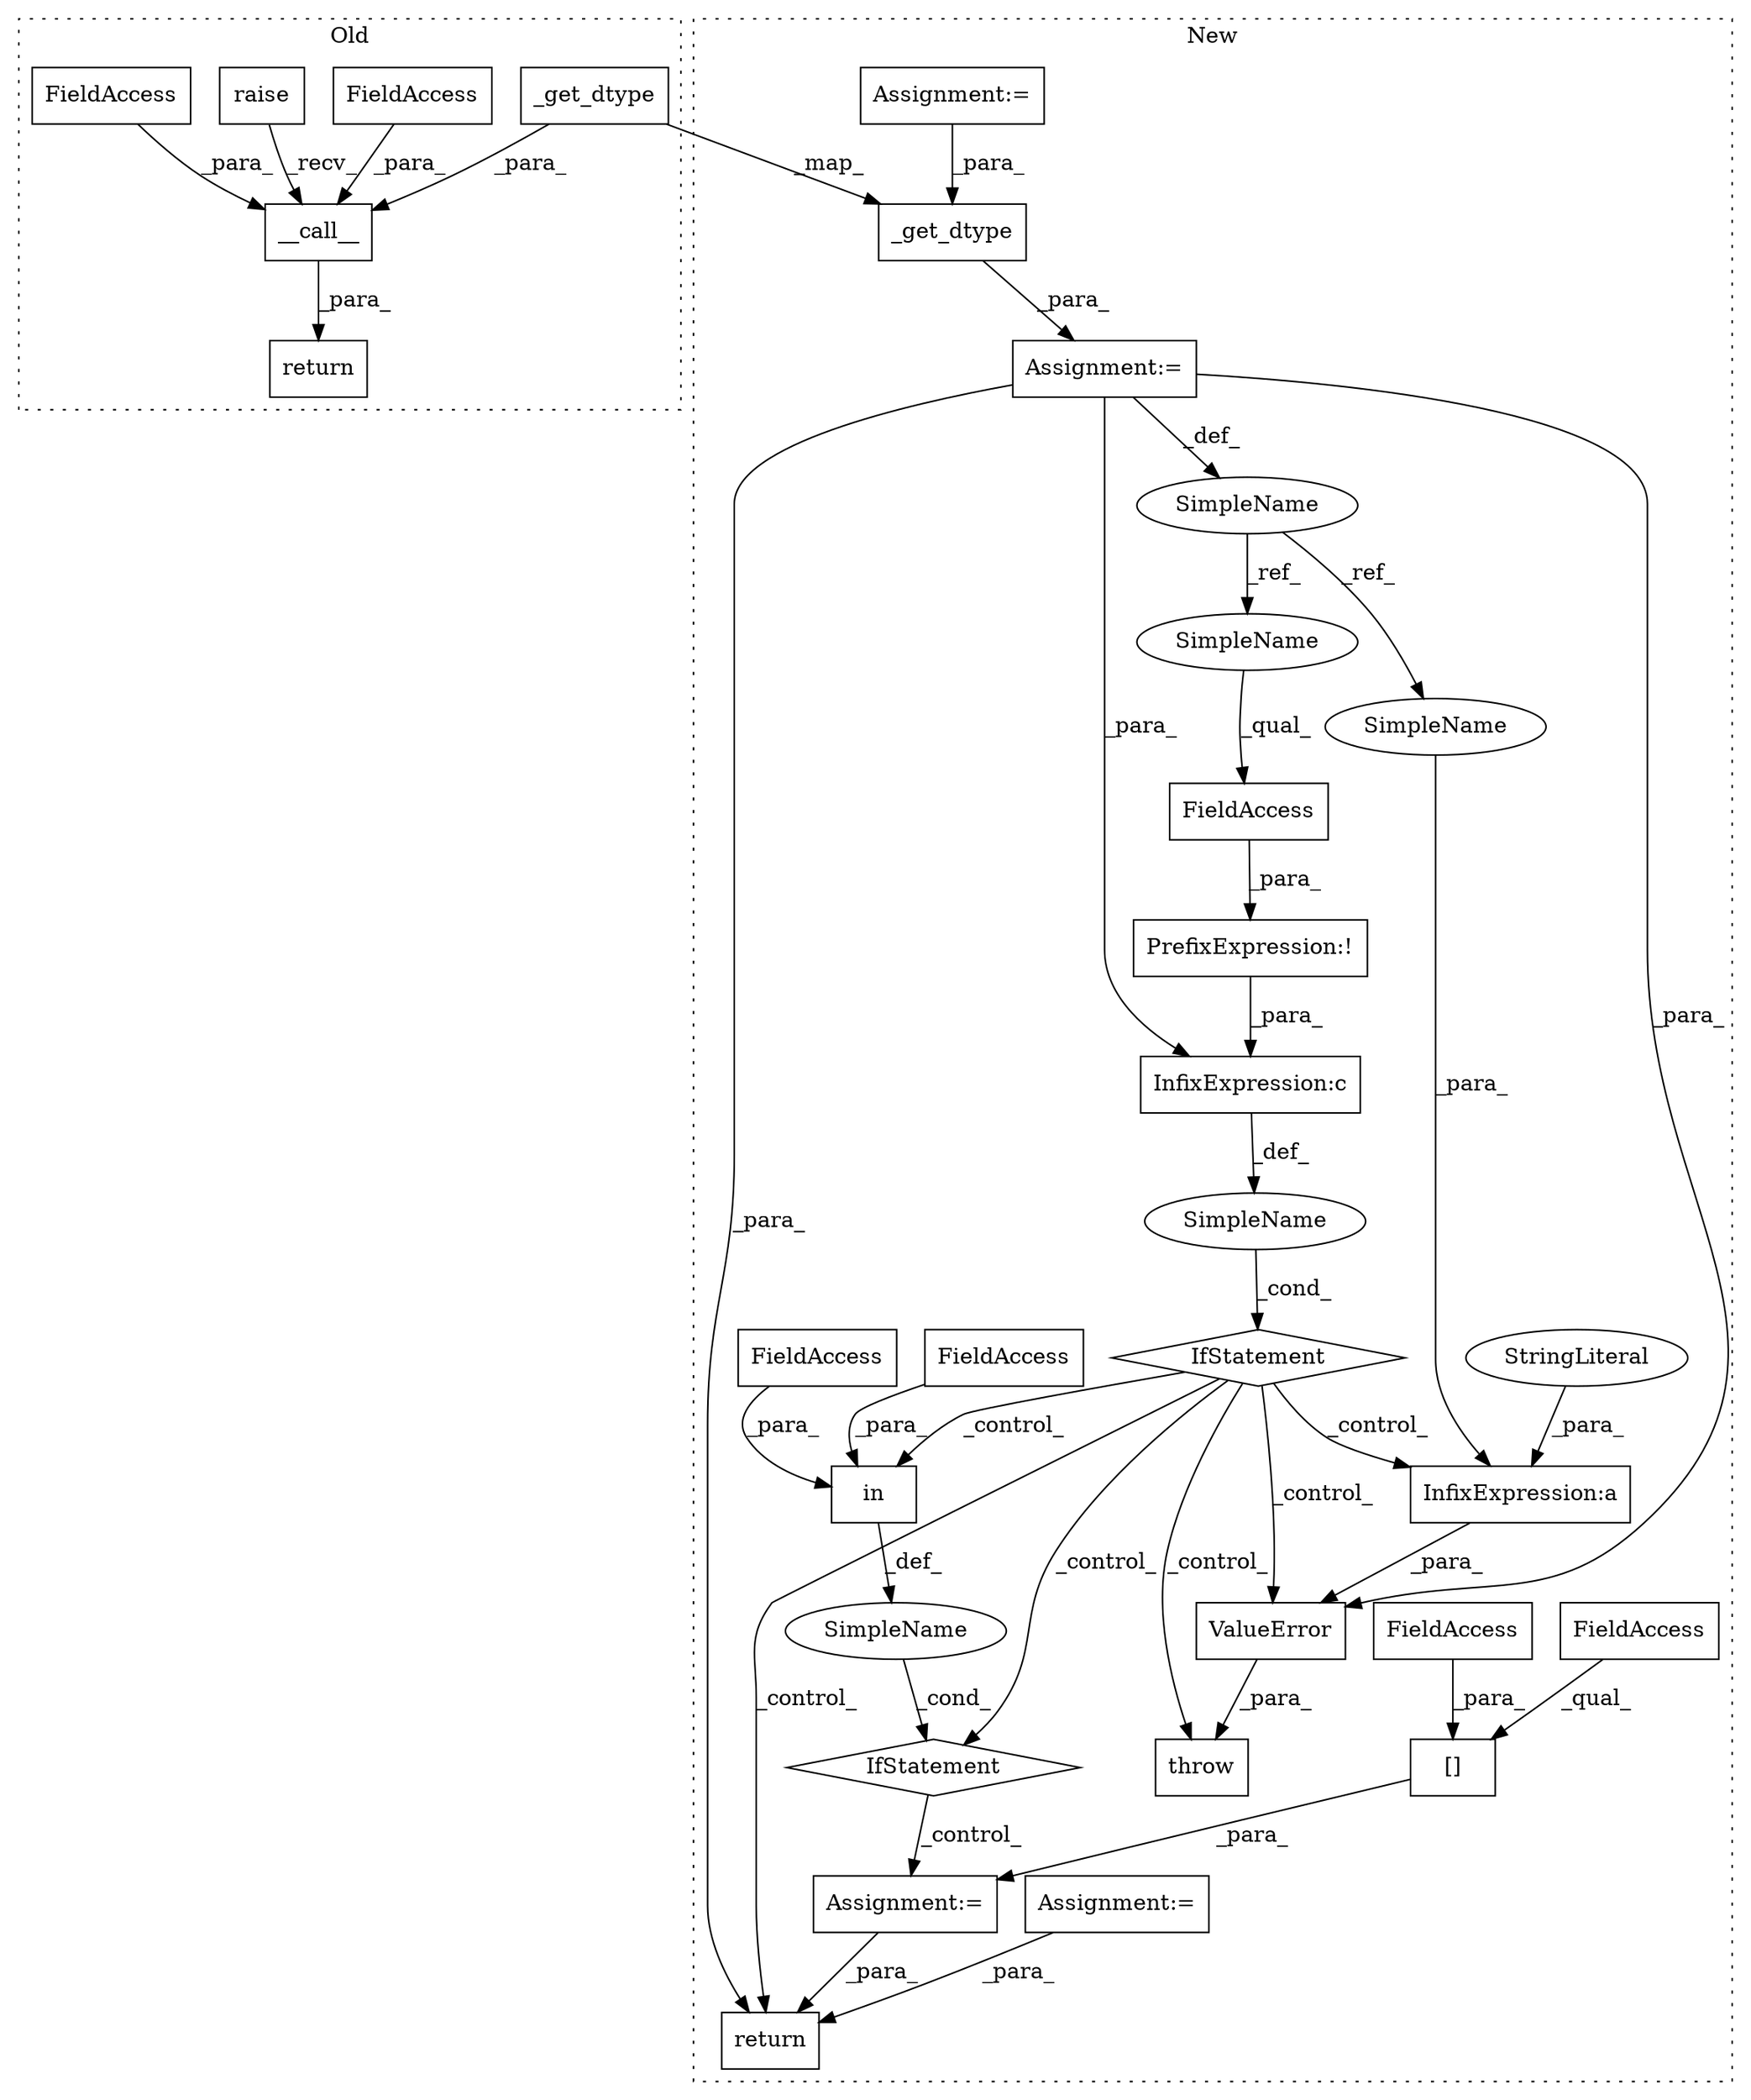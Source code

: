 digraph G {
subgraph cluster0 {
1 [label="__call__" a="32" s="842,881" l="9,1" shape="box"];
3 [label="FieldAccess" a="22" s="851" l="5" shape="box"];
4 [label="FieldAccess" a="22" s="875" l="6" shape="box"];
5 [label="raise" a="32" s="824,840" l="6,1" shape="box"];
14 [label="return" a="41" s="817" l="7" shape="box"];
25 [label="_get_dtype" a="32" s="857,873" l="11,1" shape="box"];
label = "Old";
style="dotted";
}
subgraph cluster1 {
2 [label="IfStatement" a="25" s="1067,1101" l="8,2" shape="diamond"];
6 [label="in" a="105" s="1075" l="26" shape="box"];
7 [label="FieldAccess" a="22" s="1095" l="6" shape="box"];
8 [label="FieldAccess" a="22" s="1075" l="16" shape="box"];
9 [label="SimpleName" a="42" s="" l="" shape="ellipse"];
10 [label="Assignment:=" a="7" s="1116" l="1" shape="box"];
11 [label="[]" a="2" s="1117,1140" l="7,1" shape="box"];
12 [label="FieldAccess" a="22" s="1117" l="6" shape="box"];
13 [label="FieldAccess" a="22" s="1124" l="16" shape="box"];
15 [label="return" a="41" s="1153" l="7" shape="box"];
16 [label="Assignment:=" a="7" s="804" l="5" shape="box"];
17 [label="PrefixExpression:!" a="38" s="917" l="1" shape="box"];
18 [label="InfixExpression:a" a="27" s="1046" l="3" shape="box"];
19 [label="InfixExpression:c" a="27" s="943" l="4" shape="box"];
20 [label="SimpleName" a="42" s="" l="" shape="ellipse"];
21 [label="StringLiteral" a="45" s="1002" l="44" shape="ellipse"];
22 [label="SimpleName" a="42" s="884" l="5" shape="ellipse"];
23 [label="FieldAccess" a="22" s="918" l="25" shape="box"];
24 [label="throw" a="53" s="985" l="6" shape="box"];
26 [label="_get_dtype" a="32" s="890,906" l="11,1" shape="box"];
27 [label="IfStatement" a="25" s="913,975" l="4,2" shape="diamond"];
28 [label="ValueError" a="32" s="991,1054" l="11,1" shape="box"];
29 [label="Assignment:=" a="7" s="819" l="5" shape="box"];
30 [label="Assignment:=" a="7" s="889" l="1" shape="box"];
31 [label="SimpleName" a="42" s="1049" l="5" shape="ellipse"];
32 [label="SimpleName" a="42" s="918" l="5" shape="ellipse"];
label = "New";
style="dotted";
}
1 -> 14 [label="_para_"];
2 -> 10 [label="_control_"];
3 -> 1 [label="_para_"];
4 -> 1 [label="_para_"];
5 -> 1 [label="_recv_"];
6 -> 9 [label="_def_"];
7 -> 6 [label="_para_"];
8 -> 6 [label="_para_"];
9 -> 2 [label="_cond_"];
10 -> 15 [label="_para_"];
11 -> 10 [label="_para_"];
12 -> 11 [label="_qual_"];
13 -> 11 [label="_para_"];
16 -> 15 [label="_para_"];
17 -> 19 [label="_para_"];
18 -> 28 [label="_para_"];
19 -> 20 [label="_def_"];
20 -> 27 [label="_cond_"];
21 -> 18 [label="_para_"];
22 -> 32 [label="_ref_"];
22 -> 31 [label="_ref_"];
23 -> 17 [label="_para_"];
25 -> 26 [label="_map_"];
25 -> 1 [label="_para_"];
26 -> 30 [label="_para_"];
27 -> 6 [label="_control_"];
27 -> 24 [label="_control_"];
27 -> 2 [label="_control_"];
27 -> 28 [label="_control_"];
27 -> 15 [label="_control_"];
27 -> 18 [label="_control_"];
28 -> 24 [label="_para_"];
29 -> 26 [label="_para_"];
30 -> 19 [label="_para_"];
30 -> 28 [label="_para_"];
30 -> 15 [label="_para_"];
30 -> 22 [label="_def_"];
31 -> 18 [label="_para_"];
32 -> 23 [label="_qual_"];
}